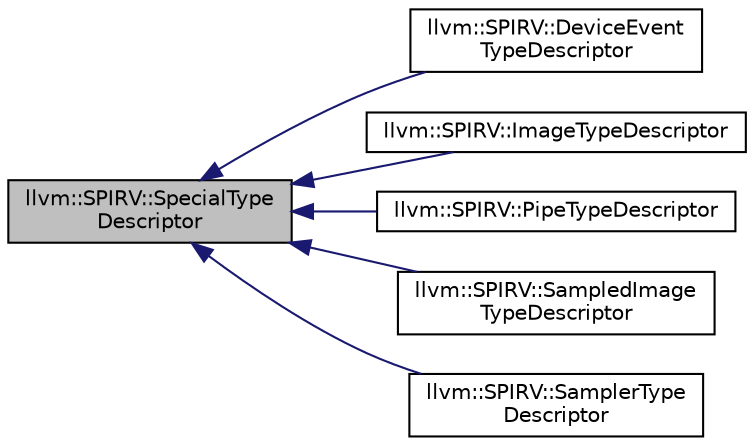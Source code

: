 digraph "llvm::SPIRV::SpecialTypeDescriptor"
{
 // LATEX_PDF_SIZE
  bgcolor="transparent";
  edge [fontname="Helvetica",fontsize="10",labelfontname="Helvetica",labelfontsize="10"];
  node [fontname="Helvetica",fontsize="10",shape=record];
  rankdir="LR";
  Node1 [label="llvm::SPIRV::SpecialType\lDescriptor",height=0.2,width=0.4,color="black", fillcolor="grey75", style="filled", fontcolor="black",tooltip=" "];
  Node1 -> Node2 [dir="back",color="midnightblue",fontsize="10",style="solid",fontname="Helvetica"];
  Node2 [label="llvm::SPIRV::DeviceEvent\lTypeDescriptor",height=0.2,width=0.4,color="black",URL="$structllvm_1_1SPIRV_1_1DeviceEventTypeDescriptor.html",tooltip=" "];
  Node1 -> Node3 [dir="back",color="midnightblue",fontsize="10",style="solid",fontname="Helvetica"];
  Node3 [label="llvm::SPIRV::ImageTypeDescriptor",height=0.2,width=0.4,color="black",URL="$structllvm_1_1SPIRV_1_1ImageTypeDescriptor.html",tooltip=" "];
  Node1 -> Node4 [dir="back",color="midnightblue",fontsize="10",style="solid",fontname="Helvetica"];
  Node4 [label="llvm::SPIRV::PipeTypeDescriptor",height=0.2,width=0.4,color="black",URL="$structllvm_1_1SPIRV_1_1PipeTypeDescriptor.html",tooltip=" "];
  Node1 -> Node5 [dir="back",color="midnightblue",fontsize="10",style="solid",fontname="Helvetica"];
  Node5 [label="llvm::SPIRV::SampledImage\lTypeDescriptor",height=0.2,width=0.4,color="black",URL="$structllvm_1_1SPIRV_1_1SampledImageTypeDescriptor.html",tooltip=" "];
  Node1 -> Node6 [dir="back",color="midnightblue",fontsize="10",style="solid",fontname="Helvetica"];
  Node6 [label="llvm::SPIRV::SamplerType\lDescriptor",height=0.2,width=0.4,color="black",URL="$structllvm_1_1SPIRV_1_1SamplerTypeDescriptor.html",tooltip=" "];
}
